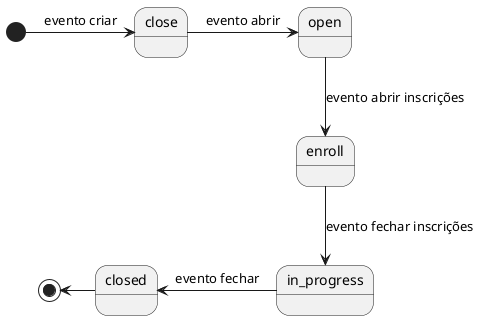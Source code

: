 @startuml
'https://plantuml.com/state-diagram

[*] -> close : evento criar

state close {
}

close -> open : evento abrir

state open {
}

open --> enroll : evento abrir inscrições

state enroll {
}

enroll --> in_progress : evento fechar inscrições

state in_progress {
}

closed <- in_progress : evento fechar

state closed {
}

[*] <- closed

@enduml
